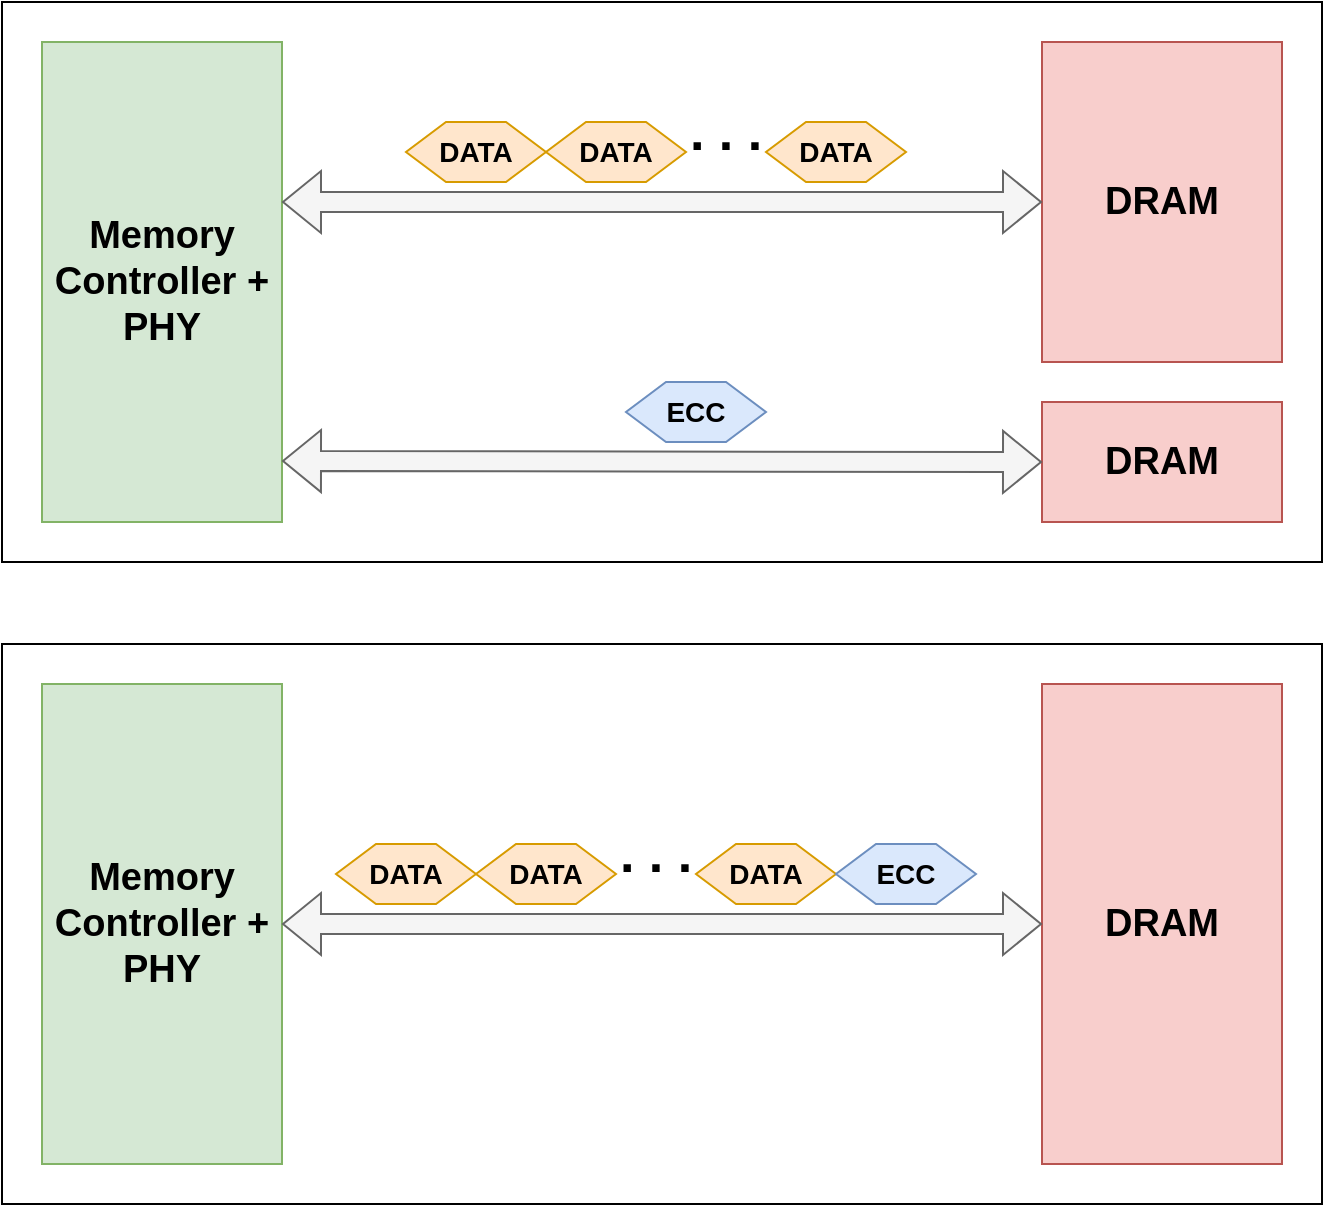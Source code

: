 <mxfile version="24.7.7">
  <diagram name="Page-1" id="BeHG4Al_jsVB_h0SICPz">
    <mxGraphModel dx="1325" dy="737" grid="1" gridSize="10" guides="1" tooltips="1" connect="1" arrows="1" fold="1" page="1" pageScale="1" pageWidth="850" pageHeight="1100" math="0" shadow="0">
      <root>
        <mxCell id="0" />
        <mxCell id="1" parent="0" />
        <mxCell id="lCo8VUCQgMjAbO_alJT4-22" value="" style="rounded=0;whiteSpace=wrap;html=1;" vertex="1" parent="1">
          <mxGeometry x="60" y="421" width="660" height="280" as="geometry" />
        </mxCell>
        <mxCell id="lCo8VUCQgMjAbO_alJT4-21" value="" style="rounded=0;whiteSpace=wrap;html=1;" vertex="1" parent="1">
          <mxGeometry x="60" y="100" width="660" height="280" as="geometry" />
        </mxCell>
        <mxCell id="lCo8VUCQgMjAbO_alJT4-1" value="Memory Controller + PHY" style="rounded=0;whiteSpace=wrap;html=1;fillColor=#d5e8d4;strokeColor=#82b366;fontSize=19;fontStyle=1" vertex="1" parent="1">
          <mxGeometry x="80" y="120" width="120" height="240" as="geometry" />
        </mxCell>
        <mxCell id="lCo8VUCQgMjAbO_alJT4-2" value="DRAM" style="rounded=0;whiteSpace=wrap;html=1;fillColor=#f8cecc;strokeColor=#b85450;fontSize=19;fontStyle=1" vertex="1" parent="1">
          <mxGeometry x="580" y="120" width="120" height="160" as="geometry" />
        </mxCell>
        <mxCell id="lCo8VUCQgMjAbO_alJT4-3" value="DRAM" style="rounded=0;whiteSpace=wrap;html=1;fillColor=#f8cecc;strokeColor=#b85450;fontSize=19;fontStyle=1" vertex="1" parent="1">
          <mxGeometry x="580" y="300" width="120" height="60" as="geometry" />
        </mxCell>
        <mxCell id="lCo8VUCQgMjAbO_alJT4-4" value="" style="shape=flexArrow;endArrow=classic;startArrow=classic;html=1;rounded=0;entryX=0;entryY=0.5;entryDx=0;entryDy=0;fillColor=#f5f5f5;strokeColor=#666666;" edge="1" parent="1" target="lCo8VUCQgMjAbO_alJT4-2">
          <mxGeometry width="100" height="100" relative="1" as="geometry">
            <mxPoint x="200" y="200" as="sourcePoint" />
            <mxPoint x="300" y="100" as="targetPoint" />
          </mxGeometry>
        </mxCell>
        <mxCell id="lCo8VUCQgMjAbO_alJT4-5" value="" style="shape=flexArrow;endArrow=classic;startArrow=classic;html=1;rounded=0;entryX=0;entryY=0.5;entryDx=0;entryDy=0;fillColor=#f5f5f5;strokeColor=#666666;" edge="1" parent="1" target="lCo8VUCQgMjAbO_alJT4-3">
          <mxGeometry width="100" height="100" relative="1" as="geometry">
            <mxPoint x="200" y="329.5" as="sourcePoint" />
            <mxPoint x="480" y="329.5" as="targetPoint" />
          </mxGeometry>
        </mxCell>
        <mxCell id="lCo8VUCQgMjAbO_alJT4-6" value="DATA" style="shape=hexagon;perimeter=hexagonPerimeter2;whiteSpace=wrap;html=1;fixedSize=1;fillColor=#ffe6cc;strokeColor=#d79b00;fontSize=14;fontStyle=1" vertex="1" parent="1">
          <mxGeometry x="262" y="160" width="70" height="30" as="geometry" />
        </mxCell>
        <mxCell id="lCo8VUCQgMjAbO_alJT4-7" value="DATA" style="shape=hexagon;perimeter=hexagonPerimeter2;whiteSpace=wrap;html=1;fixedSize=1;fillColor=#ffe6cc;strokeColor=#d79b00;fontSize=14;fontStyle=1" vertex="1" parent="1">
          <mxGeometry x="332" y="160" width="70" height="30" as="geometry" />
        </mxCell>
        <mxCell id="lCo8VUCQgMjAbO_alJT4-8" value="DATA" style="shape=hexagon;perimeter=hexagonPerimeter2;whiteSpace=wrap;html=1;fixedSize=1;fillColor=#ffe6cc;strokeColor=#d79b00;fontSize=14;fontStyle=1" vertex="1" parent="1">
          <mxGeometry x="442" y="160" width="70" height="30" as="geometry" />
        </mxCell>
        <mxCell id="lCo8VUCQgMjAbO_alJT4-9" value=". . ." style="text;html=1;align=center;verticalAlign=middle;whiteSpace=wrap;rounded=0;fontSize=26;fontStyle=1" vertex="1" parent="1">
          <mxGeometry x="392" y="150" width="60" height="30" as="geometry" />
        </mxCell>
        <mxCell id="lCo8VUCQgMjAbO_alJT4-10" value="ECC" style="shape=hexagon;perimeter=hexagonPerimeter2;whiteSpace=wrap;html=1;fixedSize=1;fillColor=#dae8fc;strokeColor=#6c8ebf;fontSize=14;fontStyle=1" vertex="1" parent="1">
          <mxGeometry x="372" y="290" width="70" height="30" as="geometry" />
        </mxCell>
        <mxCell id="lCo8VUCQgMjAbO_alJT4-11" value="Memory Controller + PHY" style="rounded=0;whiteSpace=wrap;html=1;fillColor=#d5e8d4;strokeColor=#82b366;fontSize=19;fontStyle=1" vertex="1" parent="1">
          <mxGeometry x="80" y="441" width="120" height="240" as="geometry" />
        </mxCell>
        <mxCell id="lCo8VUCQgMjAbO_alJT4-12" value="DRAM" style="rounded=0;whiteSpace=wrap;html=1;fillColor=#f8cecc;strokeColor=#b85450;fontSize=19;fontStyle=1" vertex="1" parent="1">
          <mxGeometry x="580" y="441" width="120" height="240" as="geometry" />
        </mxCell>
        <mxCell id="lCo8VUCQgMjAbO_alJT4-14" value="" style="shape=flexArrow;endArrow=classic;startArrow=classic;html=1;rounded=0;entryX=0;entryY=0.5;entryDx=0;entryDy=0;fillColor=#f5f5f5;strokeColor=#666666;exitX=1;exitY=0.5;exitDx=0;exitDy=0;" edge="1" parent="1" target="lCo8VUCQgMjAbO_alJT4-12" source="lCo8VUCQgMjAbO_alJT4-11">
          <mxGeometry width="100" height="100" relative="1" as="geometry">
            <mxPoint x="200" y="521" as="sourcePoint" />
            <mxPoint x="300" y="421" as="targetPoint" />
          </mxGeometry>
        </mxCell>
        <mxCell id="lCo8VUCQgMjAbO_alJT4-16" value="DATA" style="shape=hexagon;perimeter=hexagonPerimeter2;whiteSpace=wrap;html=1;fixedSize=1;fillColor=#ffe6cc;strokeColor=#d79b00;fontSize=14;fontStyle=1" vertex="1" parent="1">
          <mxGeometry x="227" y="521" width="70" height="30" as="geometry" />
        </mxCell>
        <mxCell id="lCo8VUCQgMjAbO_alJT4-17" value="DATA" style="shape=hexagon;perimeter=hexagonPerimeter2;whiteSpace=wrap;html=1;fixedSize=1;fillColor=#ffe6cc;strokeColor=#d79b00;fontSize=14;fontStyle=1" vertex="1" parent="1">
          <mxGeometry x="297" y="521" width="70" height="30" as="geometry" />
        </mxCell>
        <mxCell id="lCo8VUCQgMjAbO_alJT4-18" value="DATA" style="shape=hexagon;perimeter=hexagonPerimeter2;whiteSpace=wrap;html=1;fixedSize=1;fillColor=#ffe6cc;strokeColor=#d79b00;fontSize=14;fontStyle=1" vertex="1" parent="1">
          <mxGeometry x="407" y="521" width="70" height="30" as="geometry" />
        </mxCell>
        <mxCell id="lCo8VUCQgMjAbO_alJT4-19" value=". . ." style="text;html=1;align=center;verticalAlign=middle;whiteSpace=wrap;rounded=0;fontSize=26;fontStyle=1" vertex="1" parent="1">
          <mxGeometry x="357" y="511" width="60" height="30" as="geometry" />
        </mxCell>
        <mxCell id="lCo8VUCQgMjAbO_alJT4-20" value="ECC" style="shape=hexagon;perimeter=hexagonPerimeter2;whiteSpace=wrap;html=1;fixedSize=1;fillColor=#dae8fc;strokeColor=#6c8ebf;fontSize=14;fontStyle=1" vertex="1" parent="1">
          <mxGeometry x="477" y="521" width="70" height="30" as="geometry" />
        </mxCell>
      </root>
    </mxGraphModel>
  </diagram>
</mxfile>
